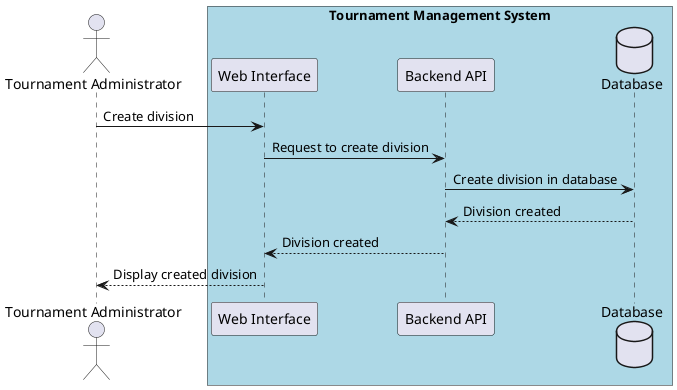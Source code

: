 @startuml

actor "Tournament Administrator" as admin

box "Tournament Management System" #LightBlue
  participant "Web Interface" as web
  participant "Backend API" as api
  database "Database" as db
end box

admin -> web : Create division
web -> api : Request to create division
api -> db : Create division in database
db --> api : Division created
api --> web : Division created
web --> admin : Display created division
@enduml

